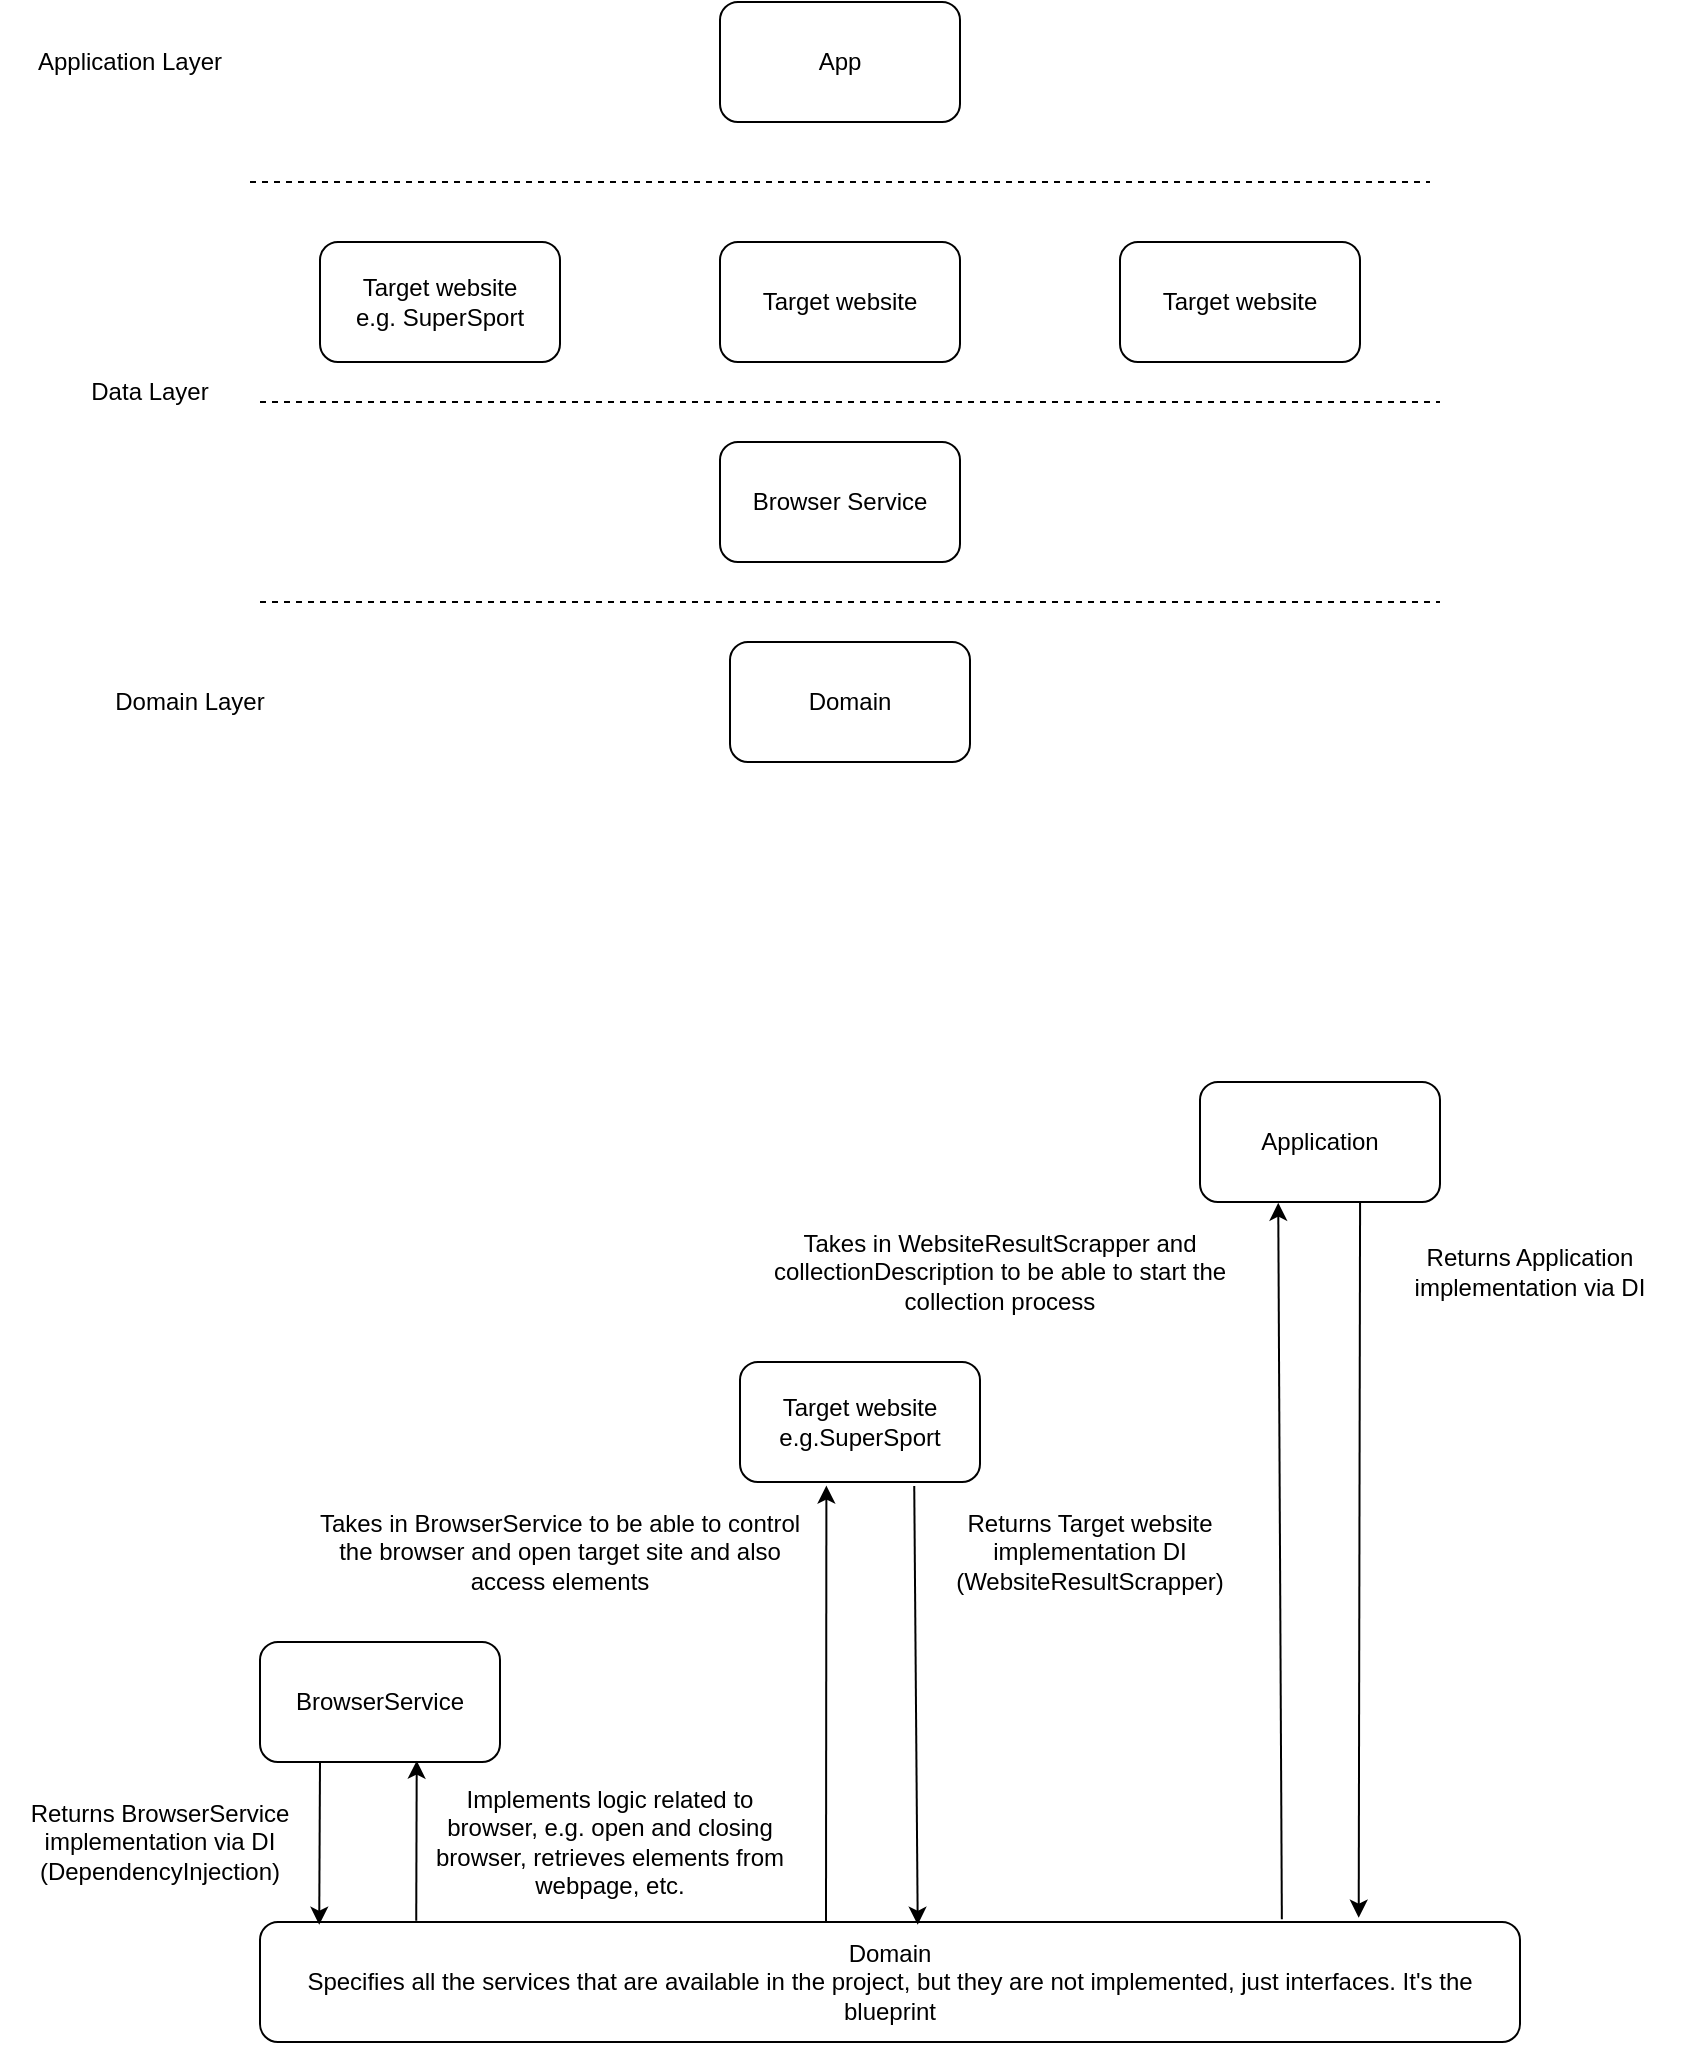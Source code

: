 <mxfile version="20.3.0" type="device"><diagram id="qLQrgRUEdFzH7lQMSylh" name="Page-1"><mxGraphModel dx="1662" dy="754" grid="1" gridSize="10" guides="1" tooltips="1" connect="1" arrows="1" fold="1" page="1" pageScale="1" pageWidth="850" pageHeight="1100" math="0" shadow="0"><root><mxCell id="0"/><mxCell id="1" parent="0"/><mxCell id="6ZvMwpCU4biin44_zKja-1" value="Domain" style="rounded=1;whiteSpace=wrap;html=1;" vertex="1" parent="1"><mxGeometry x="365" y="380" width="120" height="60" as="geometry"/></mxCell><mxCell id="6ZvMwpCU4biin44_zKja-2" value="" style="endArrow=none;dashed=1;html=1;rounded=0;" edge="1" parent="1"><mxGeometry width="50" height="50" relative="1" as="geometry"><mxPoint x="130" y="360" as="sourcePoint"/><mxPoint x="720" y="360" as="targetPoint"/></mxGeometry></mxCell><mxCell id="6ZvMwpCU4biin44_zKja-3" value="Browser Service" style="rounded=1;whiteSpace=wrap;html=1;" vertex="1" parent="1"><mxGeometry x="360" y="280" width="120" height="60" as="geometry"/></mxCell><mxCell id="6ZvMwpCU4biin44_zKja-4" value="" style="endArrow=none;dashed=1;html=1;rounded=0;" edge="1" parent="1"><mxGeometry width="50" height="50" relative="1" as="geometry"><mxPoint x="130" y="260" as="sourcePoint"/><mxPoint x="720" y="260" as="targetPoint"/></mxGeometry></mxCell><mxCell id="6ZvMwpCU4biin44_zKja-5" value="Target website&lt;br&gt;e.g. SuperSport" style="rounded=1;whiteSpace=wrap;html=1;" vertex="1" parent="1"><mxGeometry x="160" y="180" width="120" height="60" as="geometry"/></mxCell><mxCell id="6ZvMwpCU4biin44_zKja-7" value="Target website" style="rounded=1;whiteSpace=wrap;html=1;" vertex="1" parent="1"><mxGeometry x="360" y="180" width="120" height="60" as="geometry"/></mxCell><mxCell id="6ZvMwpCU4biin44_zKja-8" value="Target website" style="rounded=1;whiteSpace=wrap;html=1;" vertex="1" parent="1"><mxGeometry x="560" y="180" width="120" height="60" as="geometry"/></mxCell><mxCell id="6ZvMwpCU4biin44_zKja-9" value="" style="endArrow=none;dashed=1;html=1;rounded=0;" edge="1" parent="1"><mxGeometry width="50" height="50" relative="1" as="geometry"><mxPoint x="125" y="150" as="sourcePoint"/><mxPoint x="715" y="150" as="targetPoint"/></mxGeometry></mxCell><mxCell id="6ZvMwpCU4biin44_zKja-10" value="App" style="rounded=1;whiteSpace=wrap;html=1;" vertex="1" parent="1"><mxGeometry x="360" y="60" width="120" height="60" as="geometry"/></mxCell><mxCell id="6ZvMwpCU4biin44_zKja-15" value="Domain Layer" style="text;html=1;strokeColor=none;fillColor=none;align=center;verticalAlign=middle;whiteSpace=wrap;rounded=0;" vertex="1" parent="1"><mxGeometry x="40" y="395" width="110" height="30" as="geometry"/></mxCell><mxCell id="6ZvMwpCU4biin44_zKja-16" value="Data Layer" style="text;html=1;strokeColor=none;fillColor=none;align=center;verticalAlign=middle;whiteSpace=wrap;rounded=0;" vertex="1" parent="1"><mxGeometry x="20" y="240" width="110" height="30" as="geometry"/></mxCell><mxCell id="6ZvMwpCU4biin44_zKja-17" value="Application Layer" style="text;html=1;strokeColor=none;fillColor=none;align=center;verticalAlign=middle;whiteSpace=wrap;rounded=0;" vertex="1" parent="1"><mxGeometry x="10" y="75" width="110" height="30" as="geometry"/></mxCell><mxCell id="6ZvMwpCU4biin44_zKja-18" value="Domain&lt;br&gt;Specifies all the services that are available in the project, but they are not implemented, just interfaces. It's the blueprint" style="rounded=1;whiteSpace=wrap;html=1;" vertex="1" parent="1"><mxGeometry x="130" y="1020" width="630" height="60" as="geometry"/></mxCell><mxCell id="6ZvMwpCU4biin44_zKja-19" value="BrowserService" style="rounded=1;whiteSpace=wrap;html=1;" vertex="1" parent="1"><mxGeometry x="130" y="880" width="120" height="60" as="geometry"/></mxCell><mxCell id="6ZvMwpCU4biin44_zKja-20" value="" style="endArrow=classic;html=1;rounded=0;exitX=0.25;exitY=1;exitDx=0;exitDy=0;entryX=0.047;entryY=0.023;entryDx=0;entryDy=0;entryPerimeter=0;" edge="1" parent="1" source="6ZvMwpCU4biin44_zKja-19" target="6ZvMwpCU4biin44_zKja-18"><mxGeometry width="50" height="50" relative="1" as="geometry"><mxPoint x="380" y="1030" as="sourcePoint"/><mxPoint x="430" y="980" as="targetPoint"/></mxGeometry></mxCell><mxCell id="6ZvMwpCU4biin44_zKja-21" value="" style="endArrow=classic;html=1;rounded=0;exitX=0.124;exitY=-0.011;exitDx=0;exitDy=0;exitPerimeter=0;entryX=0.653;entryY=0.989;entryDx=0;entryDy=0;entryPerimeter=0;" edge="1" parent="1" source="6ZvMwpCU4biin44_zKja-18" target="6ZvMwpCU4biin44_zKja-19"><mxGeometry width="50" height="50" relative="1" as="geometry"><mxPoint x="380" y="890" as="sourcePoint"/><mxPoint x="430" y="840" as="targetPoint"/></mxGeometry></mxCell><mxCell id="6ZvMwpCU4biin44_zKja-22" value="Implements logic related to browser, e.g. open and closing browser, retrieves elements from webpage, etc." style="text;html=1;strokeColor=none;fillColor=none;align=center;verticalAlign=middle;whiteSpace=wrap;rounded=0;" vertex="1" parent="1"><mxGeometry x="210" y="950" width="190" height="60" as="geometry"/></mxCell><mxCell id="6ZvMwpCU4biin44_zKja-23" value="Returns BrowserService implementation via DI (DependencyInjection)" style="text;html=1;strokeColor=none;fillColor=none;align=center;verticalAlign=middle;whiteSpace=wrap;rounded=0;" vertex="1" parent="1"><mxGeometry y="955" width="160" height="50" as="geometry"/></mxCell><mxCell id="6ZvMwpCU4biin44_zKja-24" value="Target website&lt;br&gt;e.g.SuperSport" style="rounded=1;whiteSpace=wrap;html=1;" vertex="1" parent="1"><mxGeometry x="370" y="740" width="120" height="60" as="geometry"/></mxCell><mxCell id="6ZvMwpCU4biin44_zKja-25" value="" style="endArrow=classic;html=1;rounded=0;entryX=0.36;entryY=1.03;entryDx=0;entryDy=0;entryPerimeter=0;" edge="1" parent="1" target="6ZvMwpCU4biin44_zKja-24"><mxGeometry width="50" height="50" relative="1" as="geometry"><mxPoint x="413" y="1020" as="sourcePoint"/><mxPoint x="240" y="890" as="targetPoint"/></mxGeometry></mxCell><mxCell id="6ZvMwpCU4biin44_zKja-26" value="Takes in BrowserService to be able to control the browser and open target site and also access elements" style="text;html=1;strokeColor=none;fillColor=none;align=center;verticalAlign=middle;whiteSpace=wrap;rounded=0;" vertex="1" parent="1"><mxGeometry x="150" y="810" width="260" height="50" as="geometry"/></mxCell><mxCell id="6ZvMwpCU4biin44_zKja-27" value="" style="endArrow=classic;html=1;rounded=0;exitX=0.726;exitY=1.033;exitDx=0;exitDy=0;exitPerimeter=0;entryX=0.522;entryY=0.023;entryDx=0;entryDy=0;entryPerimeter=0;" edge="1" parent="1" source="6ZvMwpCU4biin44_zKja-24" target="6ZvMwpCU4biin44_zKja-18"><mxGeometry width="50" height="50" relative="1" as="geometry"><mxPoint x="410" y="900" as="sourcePoint"/><mxPoint x="460" y="850" as="targetPoint"/></mxGeometry></mxCell><mxCell id="6ZvMwpCU4biin44_zKja-28" value="Returns Target website implementation DI (WebsiteResultScrapper)" style="text;html=1;strokeColor=none;fillColor=none;align=center;verticalAlign=middle;whiteSpace=wrap;rounded=0;" vertex="1" parent="1"><mxGeometry x="460" y="810" width="170" height="50" as="geometry"/></mxCell><mxCell id="6ZvMwpCU4biin44_zKja-29" value="Application" style="rounded=1;whiteSpace=wrap;html=1;" vertex="1" parent="1"><mxGeometry x="600" y="600" width="120" height="60" as="geometry"/></mxCell><mxCell id="6ZvMwpCU4biin44_zKja-30" value="" style="endArrow=classic;html=1;rounded=0;exitX=0.811;exitY=-0.022;exitDx=0;exitDy=0;exitPerimeter=0;entryX=0.326;entryY=1.006;entryDx=0;entryDy=0;entryPerimeter=0;" edge="1" parent="1" source="6ZvMwpCU4biin44_zKja-18" target="6ZvMwpCU4biin44_zKja-29"><mxGeometry width="50" height="50" relative="1" as="geometry"><mxPoint x="560" y="810" as="sourcePoint"/><mxPoint x="610" y="760" as="targetPoint"/></mxGeometry></mxCell><mxCell id="6ZvMwpCU4biin44_zKja-31" value="" style="endArrow=classic;html=1;rounded=0;exitX=0.667;exitY=1.006;exitDx=0;exitDy=0;exitPerimeter=0;entryX=0.872;entryY=-0.036;entryDx=0;entryDy=0;entryPerimeter=0;" edge="1" parent="1" source="6ZvMwpCU4biin44_zKja-29" target="6ZvMwpCU4biin44_zKja-18"><mxGeometry width="50" height="50" relative="1" as="geometry"><mxPoint x="650.93" y="1028.68" as="sourcePoint"/><mxPoint x="780" y="910" as="targetPoint"/></mxGeometry></mxCell><mxCell id="6ZvMwpCU4biin44_zKja-32" value="Takes in WebsiteResultScrapper and collectionDescription to be able to start the collection process" style="text;html=1;strokeColor=none;fillColor=none;align=center;verticalAlign=middle;whiteSpace=wrap;rounded=0;" vertex="1" parent="1"><mxGeometry x="365" y="670" width="270" height="50" as="geometry"/></mxCell><mxCell id="6ZvMwpCU4biin44_zKja-33" value="Returns Application implementation via DI" style="text;html=1;strokeColor=none;fillColor=none;align=center;verticalAlign=middle;whiteSpace=wrap;rounded=0;" vertex="1" parent="1"><mxGeometry x="690" y="680" width="150" height="30" as="geometry"/></mxCell></root></mxGraphModel></diagram></mxfile>